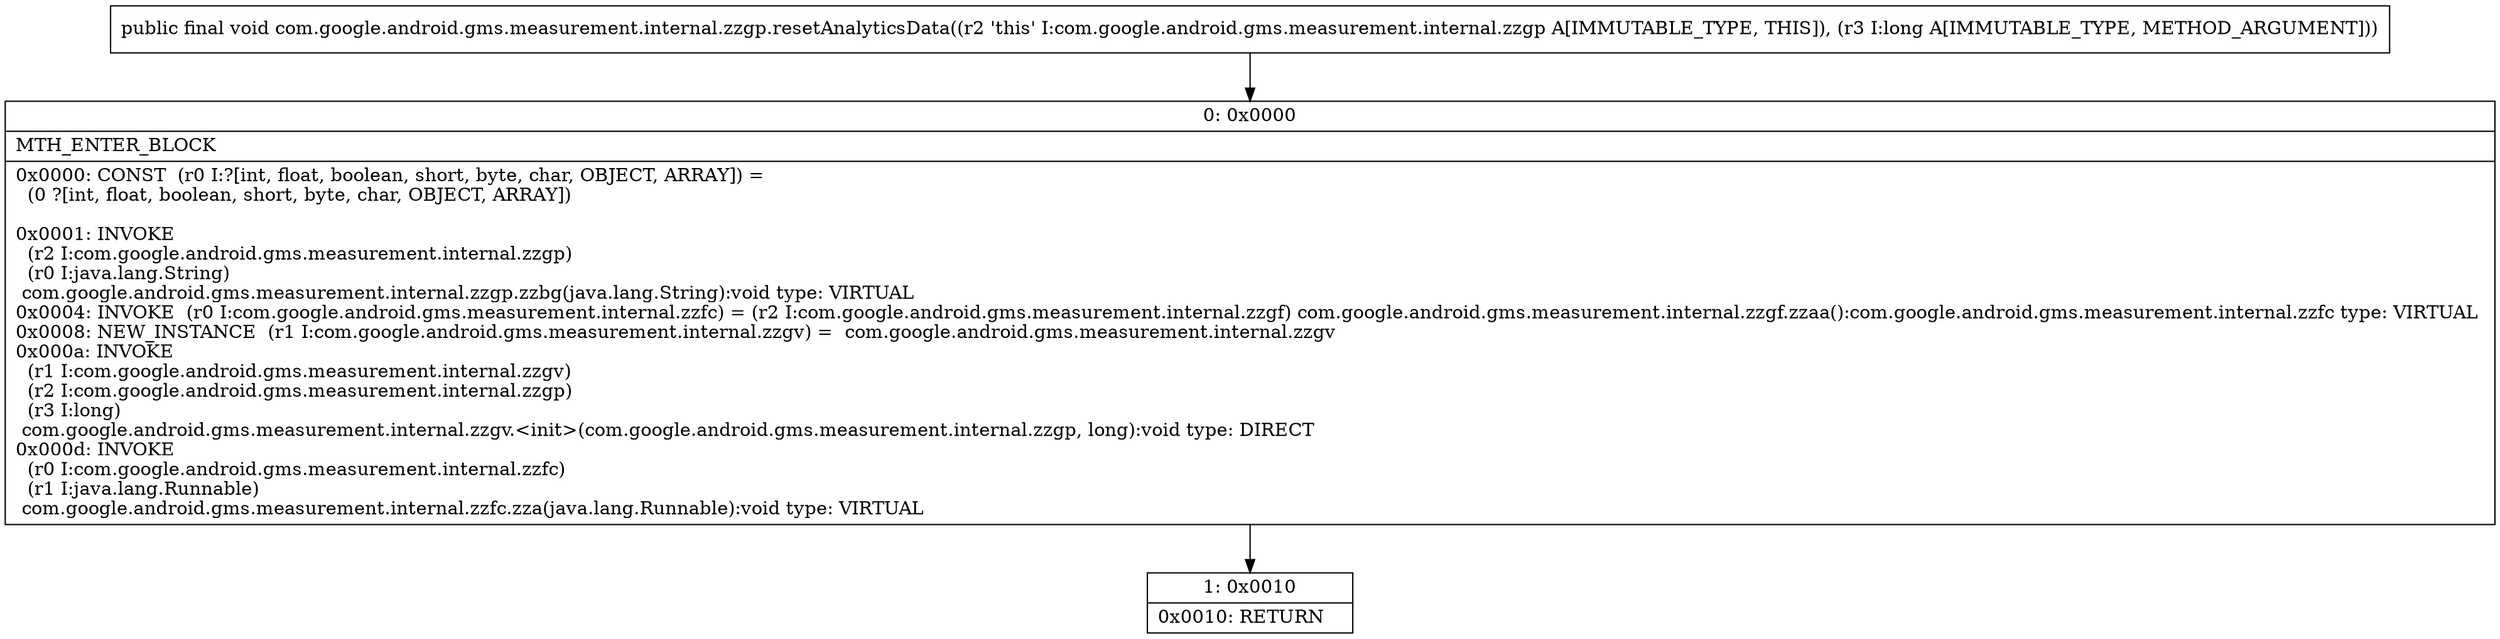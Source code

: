 digraph "CFG forcom.google.android.gms.measurement.internal.zzgp.resetAnalyticsData(J)V" {
Node_0 [shape=record,label="{0\:\ 0x0000|MTH_ENTER_BLOCK\l|0x0000: CONST  (r0 I:?[int, float, boolean, short, byte, char, OBJECT, ARRAY]) = \l  (0 ?[int, float, boolean, short, byte, char, OBJECT, ARRAY])\l \l0x0001: INVOKE  \l  (r2 I:com.google.android.gms.measurement.internal.zzgp)\l  (r0 I:java.lang.String)\l com.google.android.gms.measurement.internal.zzgp.zzbg(java.lang.String):void type: VIRTUAL \l0x0004: INVOKE  (r0 I:com.google.android.gms.measurement.internal.zzfc) = (r2 I:com.google.android.gms.measurement.internal.zzgf) com.google.android.gms.measurement.internal.zzgf.zzaa():com.google.android.gms.measurement.internal.zzfc type: VIRTUAL \l0x0008: NEW_INSTANCE  (r1 I:com.google.android.gms.measurement.internal.zzgv) =  com.google.android.gms.measurement.internal.zzgv \l0x000a: INVOKE  \l  (r1 I:com.google.android.gms.measurement.internal.zzgv)\l  (r2 I:com.google.android.gms.measurement.internal.zzgp)\l  (r3 I:long)\l com.google.android.gms.measurement.internal.zzgv.\<init\>(com.google.android.gms.measurement.internal.zzgp, long):void type: DIRECT \l0x000d: INVOKE  \l  (r0 I:com.google.android.gms.measurement.internal.zzfc)\l  (r1 I:java.lang.Runnable)\l com.google.android.gms.measurement.internal.zzfc.zza(java.lang.Runnable):void type: VIRTUAL \l}"];
Node_1 [shape=record,label="{1\:\ 0x0010|0x0010: RETURN   \l}"];
MethodNode[shape=record,label="{public final void com.google.android.gms.measurement.internal.zzgp.resetAnalyticsData((r2 'this' I:com.google.android.gms.measurement.internal.zzgp A[IMMUTABLE_TYPE, THIS]), (r3 I:long A[IMMUTABLE_TYPE, METHOD_ARGUMENT])) }"];
MethodNode -> Node_0;
Node_0 -> Node_1;
}

